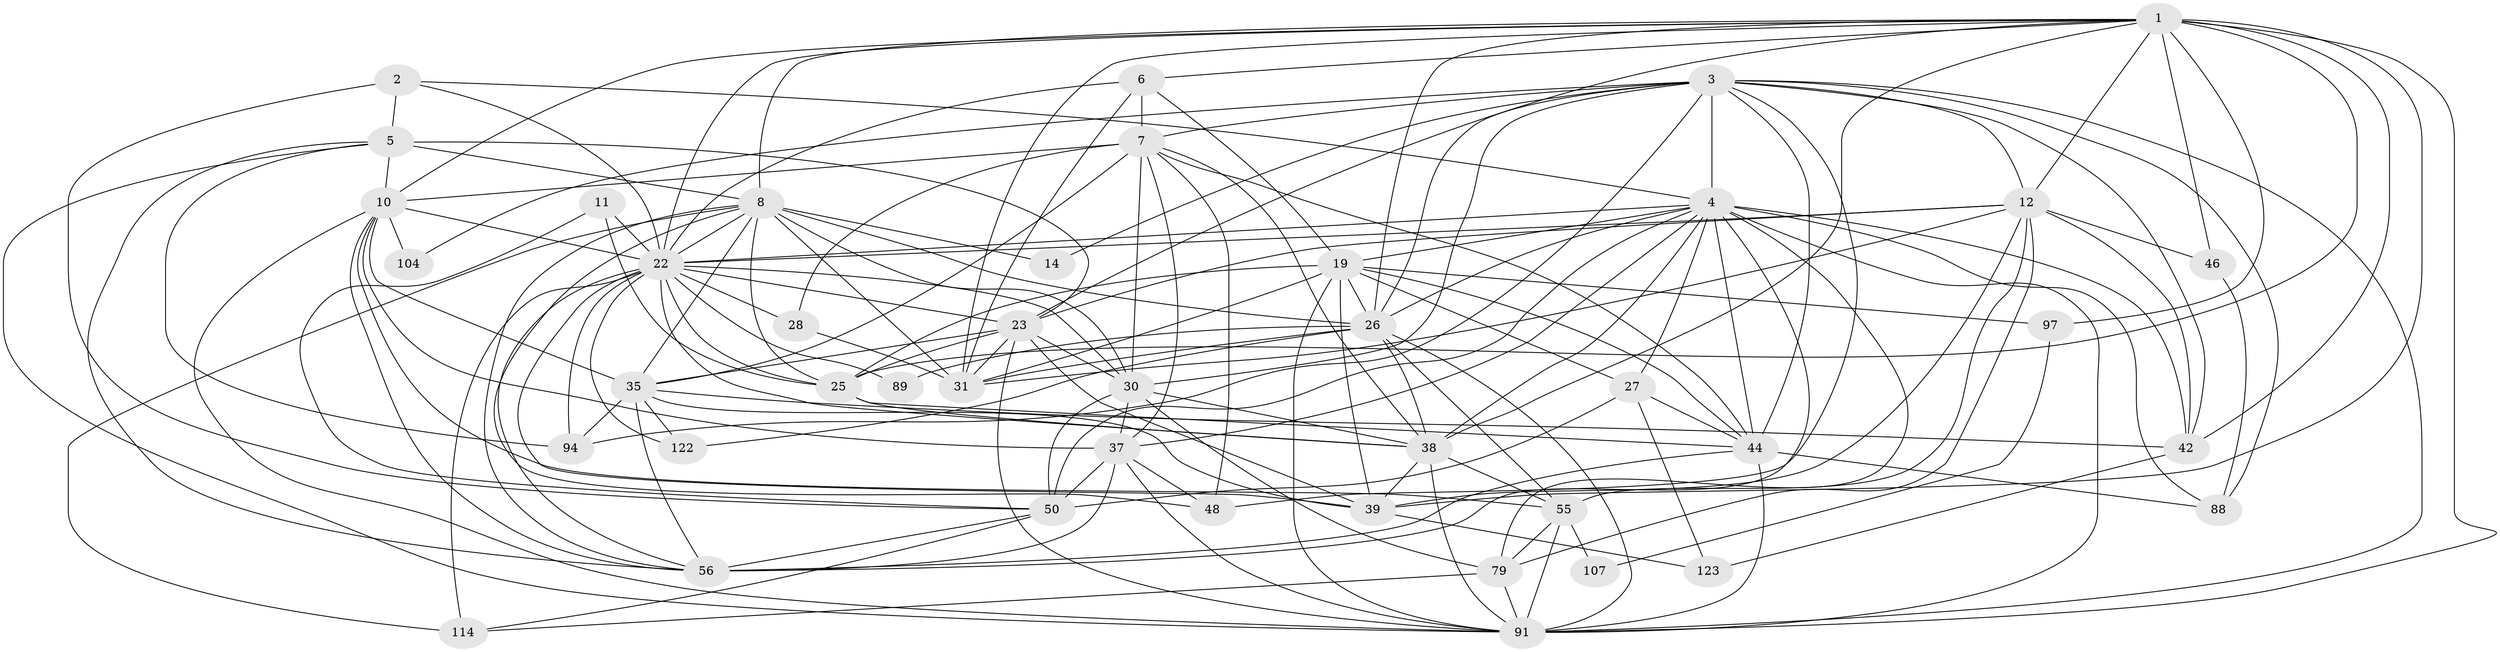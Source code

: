 // original degree distribution, {3: 0.2945205479452055, 4: 0.23972602739726026, 6: 0.1095890410958904, 5: 0.1506849315068493, 2: 0.14383561643835616, 7: 0.0410958904109589, 8: 0.0136986301369863, 9: 0.00684931506849315}
// Generated by graph-tools (version 1.1) at 2025/19/03/04/25 18:19:03]
// undirected, 43 vertices, 158 edges
graph export_dot {
graph [start="1"]
  node [color=gray90,style=filled];
  1 [super="+13+20+15"];
  2 [super="+17+85"];
  3 [super="+142+60+21+127"];
  4 [super="+52+86+33"];
  5 [super="+106+84+9"];
  6 [super="+139"];
  7 [super="+18+32+125+133"];
  8 [super="+77+24+59"];
  10 [super="+16+93"];
  11 [super="+47"];
  12 [super="+36+112"];
  14 [super="+73"];
  19 [super="+62+126"];
  22 [super="+49+90"];
  23 [super="+40+43"];
  25 [super="+78+98"];
  26 [super="+105+34+137+54"];
  27 [super="+70+63"];
  28;
  30 [super="+135+53"];
  31 [super="+58"];
  35 [super="+45+99"];
  37 [super="+117+110"];
  38 [super="+61+68"];
  39 [super="+41"];
  42 [super="+65+136"];
  44 [super="+82+76"];
  46 [super="+101"];
  48 [super="+71"];
  50 [super="+140"];
  55 [super="+69"];
  56 [super="+121+67"];
  79 [super="+92+96"];
  88;
  89;
  91 [super="+95+119"];
  94 [super="+103"];
  97;
  104;
  107;
  114;
  122;
  123 [super="+130"];
  1 -- 91;
  1 -- 26;
  1 -- 6;
  1 -- 39 [weight=3];
  1 -- 46;
  1 -- 25 [weight=2];
  1 -- 97;
  1 -- 42;
  1 -- 31;
  1 -- 12;
  1 -- 10;
  1 -- 23;
  1 -- 8;
  1 -- 38;
  1 -- 22;
  2 -- 50;
  2 -- 4;
  2 -- 22;
  2 -- 5;
  3 -- 14;
  3 -- 88;
  3 -- 26;
  3 -- 4 [weight=3];
  3 -- 7;
  3 -- 42;
  3 -- 91;
  3 -- 30;
  3 -- 12;
  3 -- 44;
  3 -- 94;
  3 -- 48;
  3 -- 104;
  4 -- 56 [weight=2];
  4 -- 19;
  4 -- 26;
  4 -- 91 [weight=2];
  4 -- 79;
  4 -- 44;
  4 -- 50;
  4 -- 22;
  4 -- 88;
  4 -- 27;
  4 -- 38;
  4 -- 37;
  4 -- 42;
  5 -- 10;
  5 -- 94;
  5 -- 56;
  5 -- 8 [weight=2];
  5 -- 91;
  5 -- 23;
  6 -- 19;
  6 -- 31;
  6 -- 7 [weight=2];
  6 -- 22;
  7 -- 28;
  7 -- 35;
  7 -- 10;
  7 -- 44;
  7 -- 38;
  7 -- 37;
  7 -- 30 [weight=2];
  7 -- 48;
  8 -- 14 [weight=2];
  8 -- 48;
  8 -- 26 [weight=3];
  8 -- 35;
  8 -- 56;
  8 -- 31;
  8 -- 114;
  8 -- 25 [weight=2];
  8 -- 30;
  8 -- 22;
  10 -- 56;
  10 -- 35;
  10 -- 104;
  10 -- 91;
  10 -- 55;
  10 -- 37;
  10 -- 22;
  11 -- 50;
  11 -- 25;
  11 -- 22;
  12 -- 23;
  12 -- 79;
  12 -- 42;
  12 -- 22;
  12 -- 31;
  12 -- 39;
  12 -- 46;
  12 -- 55;
  19 -- 97;
  19 -- 91 [weight=2];
  19 -- 44;
  19 -- 25;
  19 -- 27;
  19 -- 31;
  19 -- 39;
  19 -- 26;
  22 -- 38;
  22 -- 39;
  22 -- 114;
  22 -- 94;
  22 -- 23;
  22 -- 25 [weight=3];
  22 -- 122;
  22 -- 28;
  22 -- 30;
  22 -- 56;
  22 -- 89;
  23 -- 91;
  23 -- 35;
  23 -- 25;
  23 -- 31;
  23 -- 39;
  23 -- 30;
  25 -- 44;
  25 -- 38 [weight=2];
  26 -- 89;
  26 -- 55;
  26 -- 91 [weight=2];
  26 -- 31;
  26 -- 122;
  26 -- 38;
  27 -- 123 [weight=2];
  27 -- 50;
  27 -- 44;
  28 -- 31;
  30 -- 38;
  30 -- 37;
  30 -- 50;
  30 -- 79;
  35 -- 39;
  35 -- 56;
  35 -- 122;
  35 -- 94;
  35 -- 42;
  37 -- 48;
  37 -- 56;
  37 -- 91;
  37 -- 50;
  38 -- 91 [weight=2];
  38 -- 55;
  38 -- 39;
  39 -- 123;
  42 -- 123;
  44 -- 56;
  44 -- 88;
  44 -- 91 [weight=2];
  46 -- 88;
  50 -- 114;
  50 -- 56;
  55 -- 91;
  55 -- 107;
  55 -- 79;
  79 -- 91;
  79 -- 114;
  97 -- 107;
}
